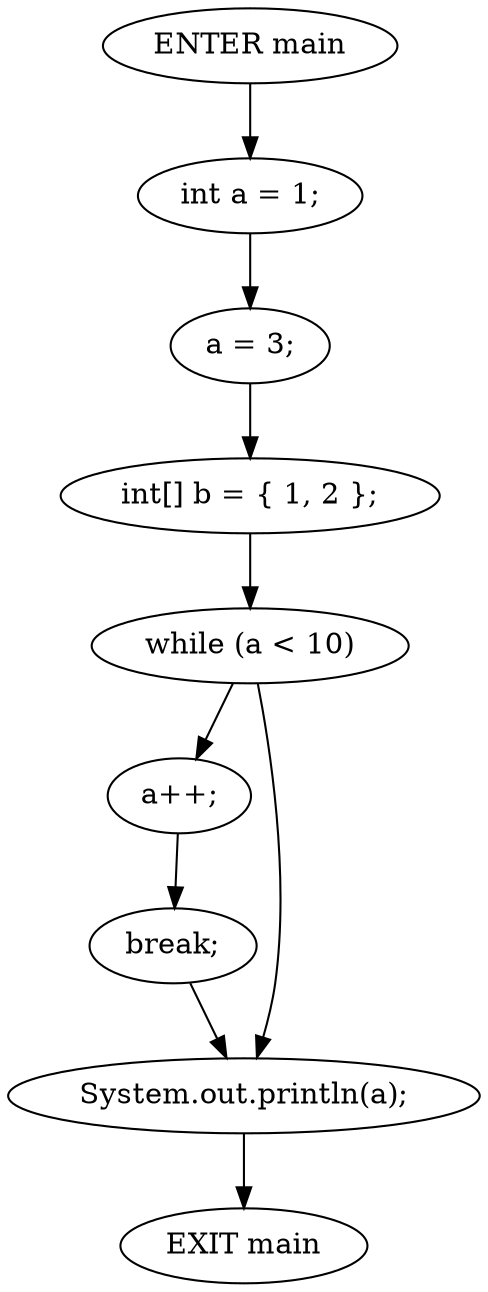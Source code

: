 strict digraph G {
  0 [ label="ENTER main" ];
  1 [ label="EXIT main" ];
  2 [ label="int a = 1;" ];
  3 [ label="a = 3;" ];
  4 [ label="int[] b = { 1, 2 };" ];
  5 [ label="while (a < 10)" ];
  6 [ label="a++;" ];
  7 [ label="break;" ];
  8 [ label="System.out.println(a);" ];
  0 -> 2;
  2 -> 3;
  3 -> 4;
  4 -> 5;
  5 -> 6;
  6 -> 7;
  5 -> 8;
  7 -> 8;
  8 -> 1;
}
